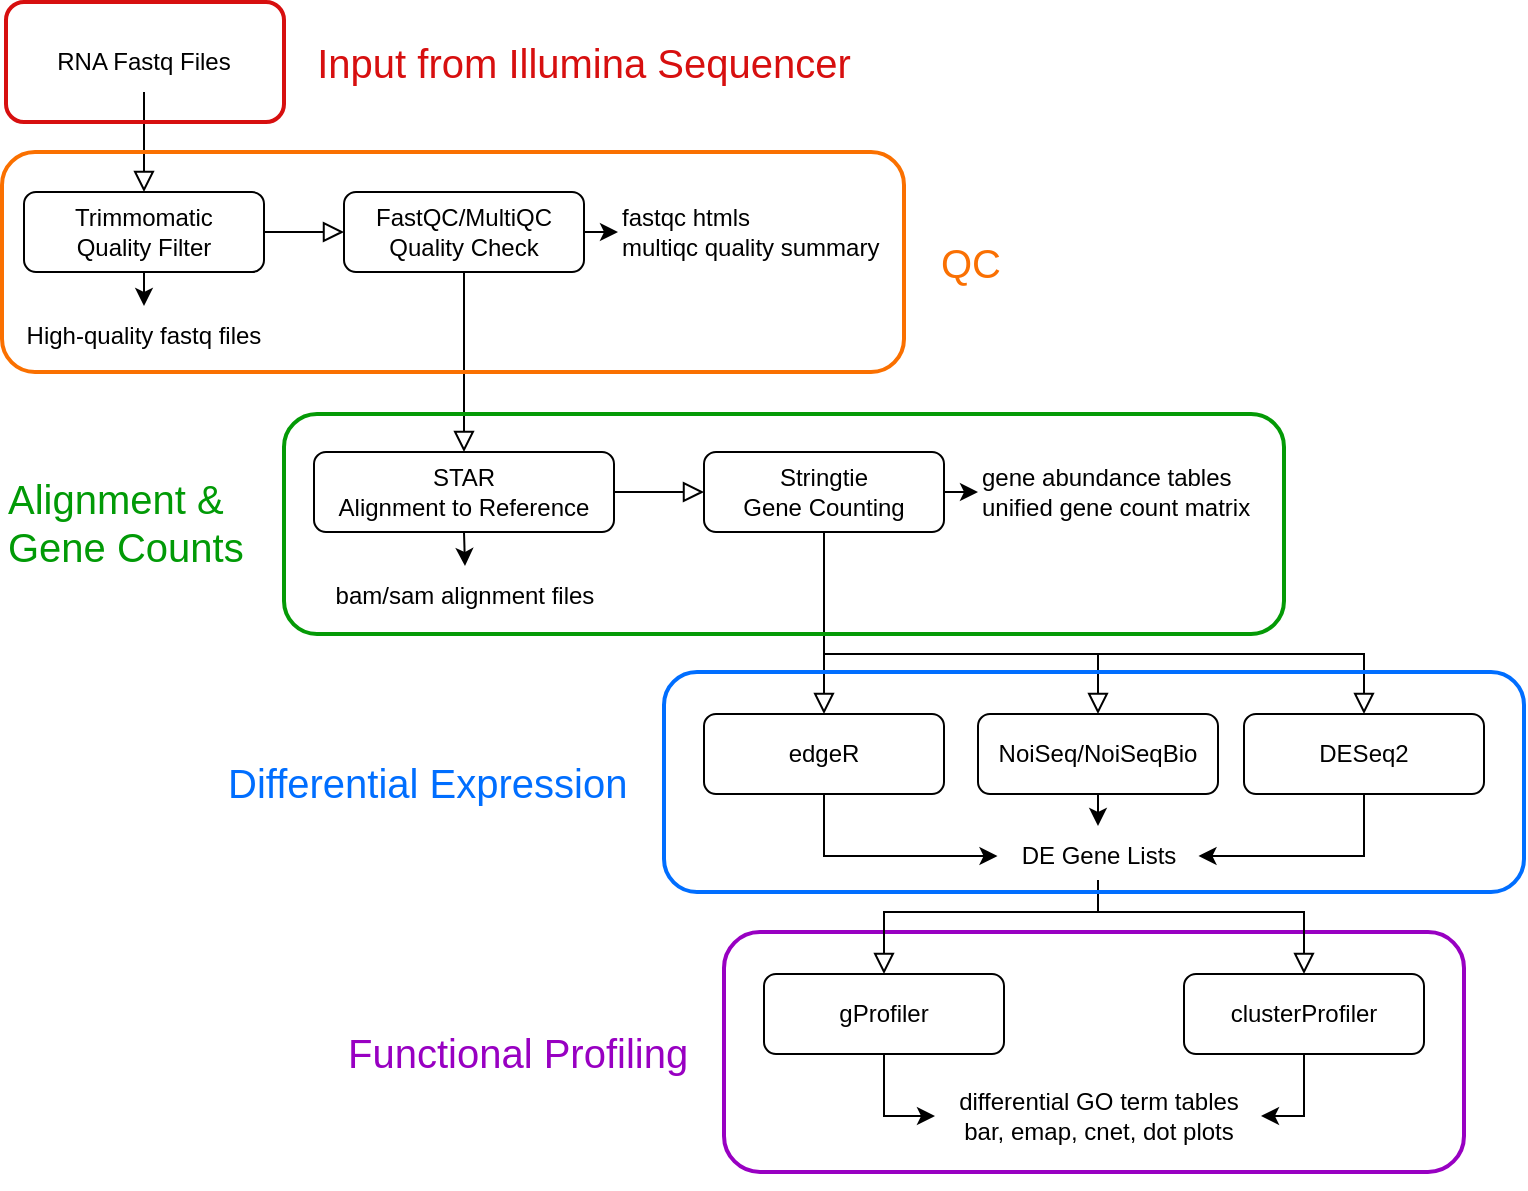 <mxfile version="21.1.8" type="github">
  <diagram id="C5RBs43oDa-KdzZeNtuy" name="Page-1">
    <mxGraphModel dx="1002" dy="640" grid="1" gridSize="10" guides="1" tooltips="1" connect="1" arrows="1" fold="1" page="1" pageScale="1" pageWidth="827" pageHeight="1169" math="0" shadow="0">
      <root>
        <mxCell id="WIyWlLk6GJQsqaUBKTNV-0" />
        <mxCell id="WIyWlLk6GJQsqaUBKTNV-1" parent="WIyWlLk6GJQsqaUBKTNV-0" />
        <mxCell id="L2Q9ZGXkg7ZCrjdloAhY-42" value="" style="rounded=1;whiteSpace=wrap;html=1;fillColor=none;strokeWidth=2;strokeColor=#9800c2;" vertex="1" parent="WIyWlLk6GJQsqaUBKTNV-1">
          <mxGeometry x="390" y="500" width="370" height="120" as="geometry" />
        </mxCell>
        <mxCell id="WIyWlLk6GJQsqaUBKTNV-2" value="" style="rounded=0;html=1;jettySize=auto;orthogonalLoop=1;fontSize=11;endArrow=block;endFill=0;endSize=8;strokeWidth=1;shadow=0;labelBackgroundColor=none;edgeStyle=orthogonalEdgeStyle;exitX=0.5;exitY=1;exitDx=0;exitDy=0;" parent="WIyWlLk6GJQsqaUBKTNV-1" source="L2Q9ZGXkg7ZCrjdloAhY-37" edge="1">
          <mxGeometry relative="1" as="geometry">
            <mxPoint x="100" y="75" as="sourcePoint" />
            <mxPoint x="100" y="130" as="targetPoint" />
          </mxGeometry>
        </mxCell>
        <mxCell id="L2Q9ZGXkg7ZCrjdloAhY-2" value="" style="edgeStyle=orthogonalEdgeStyle;rounded=0;orthogonalLoop=1;jettySize=auto;html=1;endArrow=block;endFill=0;endSize=8;" edge="1" parent="WIyWlLk6GJQsqaUBKTNV-1" source="WIyWlLk6GJQsqaUBKTNV-7" target="L2Q9ZGXkg7ZCrjdloAhY-1">
          <mxGeometry relative="1" as="geometry" />
        </mxCell>
        <mxCell id="WIyWlLk6GJQsqaUBKTNV-7" value="Trimmomatic&lt;br&gt;Quality Filter" style="rounded=1;whiteSpace=wrap;html=1;fontSize=12;glass=0;strokeWidth=1;shadow=0;" parent="WIyWlLk6GJQsqaUBKTNV-1" vertex="1">
          <mxGeometry x="40" y="130" width="120" height="40" as="geometry" />
        </mxCell>
        <mxCell id="WIyWlLk6GJQsqaUBKTNV-11" value="gProfiler" style="rounded=1;whiteSpace=wrap;html=1;fontSize=12;glass=0;strokeWidth=1;shadow=0;" parent="WIyWlLk6GJQsqaUBKTNV-1" vertex="1">
          <mxGeometry x="410" y="521" width="120" height="40" as="geometry" />
        </mxCell>
        <mxCell id="WIyWlLk6GJQsqaUBKTNV-12" value="STAR&lt;br&gt;Alignment to Reference" style="rounded=1;whiteSpace=wrap;html=1;fontSize=12;glass=0;strokeWidth=1;shadow=0;" parent="WIyWlLk6GJQsqaUBKTNV-1" vertex="1">
          <mxGeometry x="185" y="260" width="150" height="40" as="geometry" />
        </mxCell>
        <mxCell id="L2Q9ZGXkg7ZCrjdloAhY-3" value="" style="edgeStyle=orthogonalEdgeStyle;rounded=0;orthogonalLoop=1;jettySize=auto;html=1;endArrow=block;endFill=0;endSize=8;" edge="1" parent="WIyWlLk6GJQsqaUBKTNV-1" source="L2Q9ZGXkg7ZCrjdloAhY-1" target="WIyWlLk6GJQsqaUBKTNV-12">
          <mxGeometry relative="1" as="geometry" />
        </mxCell>
        <mxCell id="L2Q9ZGXkg7ZCrjdloAhY-1" value="FastQC/MultiQC&lt;br&gt;Quality Check" style="whiteSpace=wrap;html=1;rounded=1;glass=0;strokeWidth=1;shadow=0;" vertex="1" parent="WIyWlLk6GJQsqaUBKTNV-1">
          <mxGeometry x="200" y="130" width="120" height="40" as="geometry" />
        </mxCell>
        <mxCell id="L2Q9ZGXkg7ZCrjdloAhY-7" value="High-quality fastq files" style="text;html=1;strokeColor=none;fillColor=none;align=center;verticalAlign=middle;whiteSpace=wrap;rounded=0;" vertex="1" parent="WIyWlLk6GJQsqaUBKTNV-1">
          <mxGeometry x="35" y="187" width="130" height="30" as="geometry" />
        </mxCell>
        <mxCell id="L2Q9ZGXkg7ZCrjdloAhY-8" value="" style="endArrow=classic;html=1;rounded=0;exitX=0.5;exitY=1;exitDx=0;exitDy=0;entryX=0.5;entryY=0;entryDx=0;entryDy=0;" edge="1" parent="WIyWlLk6GJQsqaUBKTNV-1" source="WIyWlLk6GJQsqaUBKTNV-7" target="L2Q9ZGXkg7ZCrjdloAhY-7">
          <mxGeometry width="50" height="50" relative="1" as="geometry">
            <mxPoint x="390" y="330" as="sourcePoint" />
            <mxPoint x="440" y="280" as="targetPoint" />
          </mxGeometry>
        </mxCell>
        <mxCell id="L2Q9ZGXkg7ZCrjdloAhY-9" value="fastqc htmls&lt;br&gt;multiqc quality summary" style="text;html=1;strokeColor=none;fillColor=none;align=left;verticalAlign=middle;whiteSpace=wrap;rounded=0;" vertex="1" parent="WIyWlLk6GJQsqaUBKTNV-1">
          <mxGeometry x="337" y="135" width="140" height="30" as="geometry" />
        </mxCell>
        <mxCell id="L2Q9ZGXkg7ZCrjdloAhY-10" value="" style="endArrow=classic;html=1;rounded=0;exitX=1;exitY=0.5;exitDx=0;exitDy=0;entryX=0;entryY=0.5;entryDx=0;entryDy=0;" edge="1" parent="WIyWlLk6GJQsqaUBKTNV-1" source="L2Q9ZGXkg7ZCrjdloAhY-1" target="L2Q9ZGXkg7ZCrjdloAhY-9">
          <mxGeometry width="50" height="50" relative="1" as="geometry">
            <mxPoint x="390" y="290" as="sourcePoint" />
            <mxPoint x="440" y="240" as="targetPoint" />
          </mxGeometry>
        </mxCell>
        <mxCell id="L2Q9ZGXkg7ZCrjdloAhY-11" value="" style="edgeStyle=orthogonalEdgeStyle;rounded=0;orthogonalLoop=1;jettySize=auto;html=1;endArrow=block;endFill=0;endSize=8;exitX=1;exitY=0.5;exitDx=0;exitDy=0;entryX=0;entryY=0.5;entryDx=0;entryDy=0;" edge="1" parent="WIyWlLk6GJQsqaUBKTNV-1" source="WIyWlLk6GJQsqaUBKTNV-12" target="L2Q9ZGXkg7ZCrjdloAhY-12">
          <mxGeometry relative="1" as="geometry">
            <mxPoint x="170" y="200" as="sourcePoint" />
            <mxPoint x="380" y="280" as="targetPoint" />
          </mxGeometry>
        </mxCell>
        <mxCell id="L2Q9ZGXkg7ZCrjdloAhY-20" value="" style="edgeStyle=orthogonalEdgeStyle;rounded=0;orthogonalLoop=1;jettySize=auto;html=1;endSize=8;endArrow=block;endFill=0;" edge="1" parent="WIyWlLk6GJQsqaUBKTNV-1" source="L2Q9ZGXkg7ZCrjdloAhY-12" target="L2Q9ZGXkg7ZCrjdloAhY-17">
          <mxGeometry relative="1" as="geometry" />
        </mxCell>
        <mxCell id="L2Q9ZGXkg7ZCrjdloAhY-12" value="Stringtie&lt;br&gt;Gene Counting" style="whiteSpace=wrap;html=1;rounded=1;glass=0;strokeWidth=1;shadow=0;" vertex="1" parent="WIyWlLk6GJQsqaUBKTNV-1">
          <mxGeometry x="380" y="260" width="120" height="40" as="geometry" />
        </mxCell>
        <mxCell id="L2Q9ZGXkg7ZCrjdloAhY-13" value="bam/sam alignment files" style="text;html=1;strokeColor=none;fillColor=none;align=center;verticalAlign=middle;whiteSpace=wrap;rounded=0;" vertex="1" parent="WIyWlLk6GJQsqaUBKTNV-1">
          <mxGeometry x="193" y="317" width="135" height="30" as="geometry" />
        </mxCell>
        <mxCell id="L2Q9ZGXkg7ZCrjdloAhY-14" value="" style="endArrow=classic;html=1;rounded=0;entryX=0.5;entryY=0;entryDx=0;entryDy=0;" edge="1" parent="WIyWlLk6GJQsqaUBKTNV-1" target="L2Q9ZGXkg7ZCrjdloAhY-13">
          <mxGeometry width="50" height="50" relative="1" as="geometry">
            <mxPoint x="260" y="300" as="sourcePoint" />
            <mxPoint x="600" y="410" as="targetPoint" />
          </mxGeometry>
        </mxCell>
        <mxCell id="L2Q9ZGXkg7ZCrjdloAhY-15" value="gene abundance tables&lt;br&gt;unified gene count matrix" style="text;html=1;strokeColor=none;fillColor=none;align=left;verticalAlign=middle;whiteSpace=wrap;rounded=0;" vertex="1" parent="WIyWlLk6GJQsqaUBKTNV-1">
          <mxGeometry x="517" y="265" width="140" height="30" as="geometry" />
        </mxCell>
        <mxCell id="L2Q9ZGXkg7ZCrjdloAhY-16" value="" style="endArrow=classic;html=1;rounded=0;entryX=0;entryY=0.5;entryDx=0;entryDy=0;exitX=1;exitY=0.5;exitDx=0;exitDy=0;" edge="1" parent="WIyWlLk6GJQsqaUBKTNV-1" target="L2Q9ZGXkg7ZCrjdloAhY-15" source="L2Q9ZGXkg7ZCrjdloAhY-12">
          <mxGeometry width="50" height="50" relative="1" as="geometry">
            <mxPoint x="510" y="310" as="sourcePoint" />
            <mxPoint x="620" y="370" as="targetPoint" />
          </mxGeometry>
        </mxCell>
        <mxCell id="L2Q9ZGXkg7ZCrjdloAhY-17" value="edgeR" style="whiteSpace=wrap;html=1;rounded=1;glass=0;strokeWidth=1;shadow=0;" vertex="1" parent="WIyWlLk6GJQsqaUBKTNV-1">
          <mxGeometry x="380" y="391" width="120" height="40" as="geometry" />
        </mxCell>
        <mxCell id="L2Q9ZGXkg7ZCrjdloAhY-18" value="NoiSeq/NoiSeqBio" style="whiteSpace=wrap;html=1;rounded=1;glass=0;strokeWidth=1;shadow=0;" vertex="1" parent="WIyWlLk6GJQsqaUBKTNV-1">
          <mxGeometry x="517" y="391" width="120" height="40" as="geometry" />
        </mxCell>
        <mxCell id="L2Q9ZGXkg7ZCrjdloAhY-19" value="DESeq2" style="whiteSpace=wrap;html=1;rounded=1;glass=0;strokeWidth=1;shadow=0;" vertex="1" parent="WIyWlLk6GJQsqaUBKTNV-1">
          <mxGeometry x="650" y="391" width="120" height="40" as="geometry" />
        </mxCell>
        <mxCell id="L2Q9ZGXkg7ZCrjdloAhY-21" value="" style="edgeStyle=orthogonalEdgeStyle;rounded=0;orthogonalLoop=1;jettySize=auto;html=1;exitX=0.5;exitY=1;exitDx=0;exitDy=0;entryX=0.5;entryY=0;entryDx=0;entryDy=0;endSize=8;endArrow=block;endFill=0;" edge="1" parent="WIyWlLk6GJQsqaUBKTNV-1" source="L2Q9ZGXkg7ZCrjdloAhY-12" target="L2Q9ZGXkg7ZCrjdloAhY-18">
          <mxGeometry relative="1" as="geometry">
            <mxPoint x="450" y="310" as="sourcePoint" />
            <mxPoint x="450" y="357" as="targetPoint" />
            <Array as="points">
              <mxPoint x="440" y="361" />
              <mxPoint x="577" y="361" />
            </Array>
          </mxGeometry>
        </mxCell>
        <mxCell id="L2Q9ZGXkg7ZCrjdloAhY-22" value="" style="edgeStyle=orthogonalEdgeStyle;rounded=0;orthogonalLoop=1;jettySize=auto;html=1;exitX=0.5;exitY=1;exitDx=0;exitDy=0;entryX=0.5;entryY=0;entryDx=0;entryDy=0;endSize=8;endArrow=block;endFill=0;" edge="1" parent="WIyWlLk6GJQsqaUBKTNV-1" source="L2Q9ZGXkg7ZCrjdloAhY-12" target="L2Q9ZGXkg7ZCrjdloAhY-19">
          <mxGeometry relative="1" as="geometry">
            <mxPoint x="450" y="310" as="sourcePoint" />
            <mxPoint x="587" y="357" as="targetPoint" />
            <Array as="points">
              <mxPoint x="440" y="361" />
              <mxPoint x="710" y="361" />
            </Array>
          </mxGeometry>
        </mxCell>
        <mxCell id="L2Q9ZGXkg7ZCrjdloAhY-23" value="DE Gene Lists" style="text;html=1;strokeColor=none;fillColor=none;align=center;verticalAlign=middle;whiteSpace=wrap;rounded=0;" vertex="1" parent="WIyWlLk6GJQsqaUBKTNV-1">
          <mxGeometry x="526.75" y="447" width="100.5" height="30" as="geometry" />
        </mxCell>
        <mxCell id="L2Q9ZGXkg7ZCrjdloAhY-24" value="" style="endArrow=classic;html=1;rounded=0;exitX=0.5;exitY=1;exitDx=0;exitDy=0;entryX=0.5;entryY=0;entryDx=0;entryDy=0;" edge="1" parent="WIyWlLk6GJQsqaUBKTNV-1" source="L2Q9ZGXkg7ZCrjdloAhY-18" target="L2Q9ZGXkg7ZCrjdloAhY-23">
          <mxGeometry width="50" height="50" relative="1" as="geometry">
            <mxPoint x="380" y="384" as="sourcePoint" />
            <mxPoint x="430" y="334" as="targetPoint" />
          </mxGeometry>
        </mxCell>
        <mxCell id="L2Q9ZGXkg7ZCrjdloAhY-25" value="clusterProfiler" style="rounded=1;whiteSpace=wrap;html=1;fontSize=12;glass=0;strokeWidth=1;shadow=0;" vertex="1" parent="WIyWlLk6GJQsqaUBKTNV-1">
          <mxGeometry x="620" y="521" width="120" height="40" as="geometry" />
        </mxCell>
        <mxCell id="L2Q9ZGXkg7ZCrjdloAhY-26" value="" style="endArrow=classic;html=1;rounded=0;exitX=0.5;exitY=1;exitDx=0;exitDy=0;entryX=0;entryY=0.5;entryDx=0;entryDy=0;edgeStyle=orthogonalEdgeStyle;" edge="1" parent="WIyWlLk6GJQsqaUBKTNV-1" source="L2Q9ZGXkg7ZCrjdloAhY-17" target="L2Q9ZGXkg7ZCrjdloAhY-23">
          <mxGeometry width="50" height="50" relative="1" as="geometry">
            <mxPoint x="587" y="441" as="sourcePoint" />
            <mxPoint x="587" y="457" as="targetPoint" />
          </mxGeometry>
        </mxCell>
        <mxCell id="L2Q9ZGXkg7ZCrjdloAhY-27" value="" style="endArrow=classic;html=1;rounded=0;exitX=0.5;exitY=1;exitDx=0;exitDy=0;entryX=1;entryY=0.5;entryDx=0;entryDy=0;edgeStyle=orthogonalEdgeStyle;" edge="1" parent="WIyWlLk6GJQsqaUBKTNV-1" source="L2Q9ZGXkg7ZCrjdloAhY-19" target="L2Q9ZGXkg7ZCrjdloAhY-23">
          <mxGeometry width="50" height="50" relative="1" as="geometry">
            <mxPoint x="450" y="441" as="sourcePoint" />
            <mxPoint x="537" y="472" as="targetPoint" />
          </mxGeometry>
        </mxCell>
        <mxCell id="L2Q9ZGXkg7ZCrjdloAhY-30" value="" style="edgeStyle=orthogonalEdgeStyle;rounded=0;orthogonalLoop=1;jettySize=auto;html=1;exitX=0.5;exitY=1;exitDx=0;exitDy=0;entryX=0.5;entryY=0;entryDx=0;entryDy=0;endSize=8;endArrow=block;endFill=0;" edge="1" parent="WIyWlLk6GJQsqaUBKTNV-1" target="L2Q9ZGXkg7ZCrjdloAhY-25">
          <mxGeometry relative="1" as="geometry">
            <mxPoint x="577" y="474" as="sourcePoint" />
            <mxPoint x="720" y="398" as="targetPoint" />
            <Array as="points">
              <mxPoint x="577" y="490" />
              <mxPoint x="680" y="490" />
            </Array>
          </mxGeometry>
        </mxCell>
        <mxCell id="L2Q9ZGXkg7ZCrjdloAhY-34" value="" style="edgeStyle=orthogonalEdgeStyle;rounded=0;orthogonalLoop=1;jettySize=auto;html=1;exitX=0.5;exitY=1;exitDx=0;exitDy=0;entryX=0.5;entryY=0;entryDx=0;entryDy=0;endSize=8;endArrow=block;endFill=0;" edge="1" parent="WIyWlLk6GJQsqaUBKTNV-1" target="WIyWlLk6GJQsqaUBKTNV-11">
          <mxGeometry relative="1" as="geometry">
            <mxPoint x="577" y="474" as="sourcePoint" />
            <mxPoint x="660" y="531" as="targetPoint" />
            <Array as="points">
              <mxPoint x="577" y="490" />
              <mxPoint x="470" y="490" />
            </Array>
          </mxGeometry>
        </mxCell>
        <mxCell id="L2Q9ZGXkg7ZCrjdloAhY-37" value="RNA Fastq Files" style="text;html=1;strokeColor=none;fillColor=none;align=center;verticalAlign=middle;whiteSpace=wrap;rounded=0;" vertex="1" parent="WIyWlLk6GJQsqaUBKTNV-1">
          <mxGeometry x="45" y="50" width="110" height="30" as="geometry" />
        </mxCell>
        <mxCell id="L2Q9ZGXkg7ZCrjdloAhY-38" value="" style="rounded=1;whiteSpace=wrap;html=1;fillColor=none;strokeWidth=2;strokeColor=#d70f0f;" vertex="1" parent="WIyWlLk6GJQsqaUBKTNV-1">
          <mxGeometry x="31" y="35" width="139" height="60" as="geometry" />
        </mxCell>
        <mxCell id="L2Q9ZGXkg7ZCrjdloAhY-39" value="" style="rounded=1;whiteSpace=wrap;html=1;fillColor=none;strokeWidth=2;strokeColor=#fa7000;" vertex="1" parent="WIyWlLk6GJQsqaUBKTNV-1">
          <mxGeometry x="29" y="110" width="451" height="110" as="geometry" />
        </mxCell>
        <mxCell id="L2Q9ZGXkg7ZCrjdloAhY-40" value="" style="rounded=1;whiteSpace=wrap;html=1;fillColor=none;strokeWidth=2;strokeColor=#049a06;" vertex="1" parent="WIyWlLk6GJQsqaUBKTNV-1">
          <mxGeometry x="170" y="241" width="500" height="110" as="geometry" />
        </mxCell>
        <mxCell id="L2Q9ZGXkg7ZCrjdloAhY-41" value="" style="rounded=1;whiteSpace=wrap;html=1;fillColor=none;strokeWidth=2;strokeColor=#006eff;fontColor=#007FE0;" vertex="1" parent="WIyWlLk6GJQsqaUBKTNV-1">
          <mxGeometry x="360" y="370" width="430" height="110" as="geometry" />
        </mxCell>
        <mxCell id="L2Q9ZGXkg7ZCrjdloAhY-43" value="differential GO term tables&lt;br&gt;bar, emap, cnet, dot plots" style="text;html=1;strokeColor=none;fillColor=none;align=center;verticalAlign=middle;whiteSpace=wrap;rounded=0;" vertex="1" parent="WIyWlLk6GJQsqaUBKTNV-1">
          <mxGeometry x="495.5" y="577" width="163" height="30" as="geometry" />
        </mxCell>
        <mxCell id="L2Q9ZGXkg7ZCrjdloAhY-44" value="" style="endArrow=classic;html=1;rounded=0;exitX=0.5;exitY=1;exitDx=0;exitDy=0;entryX=0;entryY=0.5;entryDx=0;entryDy=0;edgeStyle=orthogonalEdgeStyle;" edge="1" parent="WIyWlLk6GJQsqaUBKTNV-1" source="WIyWlLk6GJQsqaUBKTNV-11" target="L2Q9ZGXkg7ZCrjdloAhY-43">
          <mxGeometry width="50" height="50" relative="1" as="geometry">
            <mxPoint x="380" y="390" as="sourcePoint" />
            <mxPoint x="430" y="340" as="targetPoint" />
          </mxGeometry>
        </mxCell>
        <mxCell id="L2Q9ZGXkg7ZCrjdloAhY-45" value="" style="endArrow=classic;html=1;rounded=0;exitX=0.5;exitY=1;exitDx=0;exitDy=0;entryX=1;entryY=0.5;entryDx=0;entryDy=0;edgeStyle=orthogonalEdgeStyle;" edge="1" parent="WIyWlLk6GJQsqaUBKTNV-1" source="L2Q9ZGXkg7ZCrjdloAhY-25" target="L2Q9ZGXkg7ZCrjdloAhY-43">
          <mxGeometry width="50" height="50" relative="1" as="geometry">
            <mxPoint x="520" y="570" as="sourcePoint" />
            <mxPoint x="506" y="610" as="targetPoint" />
          </mxGeometry>
        </mxCell>
        <mxCell id="L2Q9ZGXkg7ZCrjdloAhY-46" style="edgeStyle=orthogonalEdgeStyle;rounded=0;orthogonalLoop=1;jettySize=auto;html=1;exitX=0.5;exitY=1;exitDx=0;exitDy=0;" edge="1" parent="WIyWlLk6GJQsqaUBKTNV-1" source="L2Q9ZGXkg7ZCrjdloAhY-42" target="L2Q9ZGXkg7ZCrjdloAhY-42">
          <mxGeometry relative="1" as="geometry" />
        </mxCell>
        <mxCell id="L2Q9ZGXkg7ZCrjdloAhY-49" value="Input from Illumina Sequencer" style="text;html=1;strokeColor=none;fillColor=none;align=center;verticalAlign=middle;whiteSpace=wrap;rounded=0;fontSize=20;fontStyle=0;fontColor=#d70f0f;" vertex="1" parent="WIyWlLk6GJQsqaUBKTNV-1">
          <mxGeometry x="180" y="50" width="280" height="30" as="geometry" />
        </mxCell>
        <mxCell id="L2Q9ZGXkg7ZCrjdloAhY-50" value="QC" style="text;html=1;strokeColor=none;fillColor=none;align=center;verticalAlign=middle;whiteSpace=wrap;rounded=0;fontSize=20;fontStyle=0;fontColor=#fa7002;" vertex="1" parent="WIyWlLk6GJQsqaUBKTNV-1">
          <mxGeometry x="495.5" y="150" width="34.5" height="30" as="geometry" />
        </mxCell>
        <mxCell id="L2Q9ZGXkg7ZCrjdloAhY-52" value="Alignment &amp;amp;&lt;br&gt;Gene Counts" style="text;html=1;strokeColor=none;fillColor=none;align=left;verticalAlign=middle;whiteSpace=wrap;rounded=0;fontSize=20;fontStyle=0;fontColor=#019a06;" vertex="1" parent="WIyWlLk6GJQsqaUBKTNV-1">
          <mxGeometry x="30" y="280" width="130" height="30" as="geometry" />
        </mxCell>
        <mxCell id="L2Q9ZGXkg7ZCrjdloAhY-53" value="Differential Expression" style="text;html=1;strokeColor=none;fillColor=none;align=left;verticalAlign=middle;whiteSpace=wrap;rounded=0;fontSize=20;fontStyle=0;fontColor=#006eff;" vertex="1" parent="WIyWlLk6GJQsqaUBKTNV-1">
          <mxGeometry x="140" y="410" width="210" height="30" as="geometry" />
        </mxCell>
        <mxCell id="L2Q9ZGXkg7ZCrjdloAhY-54" value="Functional Profiling" style="text;html=1;strokeColor=none;fillColor=none;align=left;verticalAlign=middle;whiteSpace=wrap;rounded=0;fontSize=20;fontStyle=0;fontColor=#9800c2;" vertex="1" parent="WIyWlLk6GJQsqaUBKTNV-1">
          <mxGeometry x="200" y="545" width="175" height="30" as="geometry" />
        </mxCell>
      </root>
    </mxGraphModel>
  </diagram>
</mxfile>
